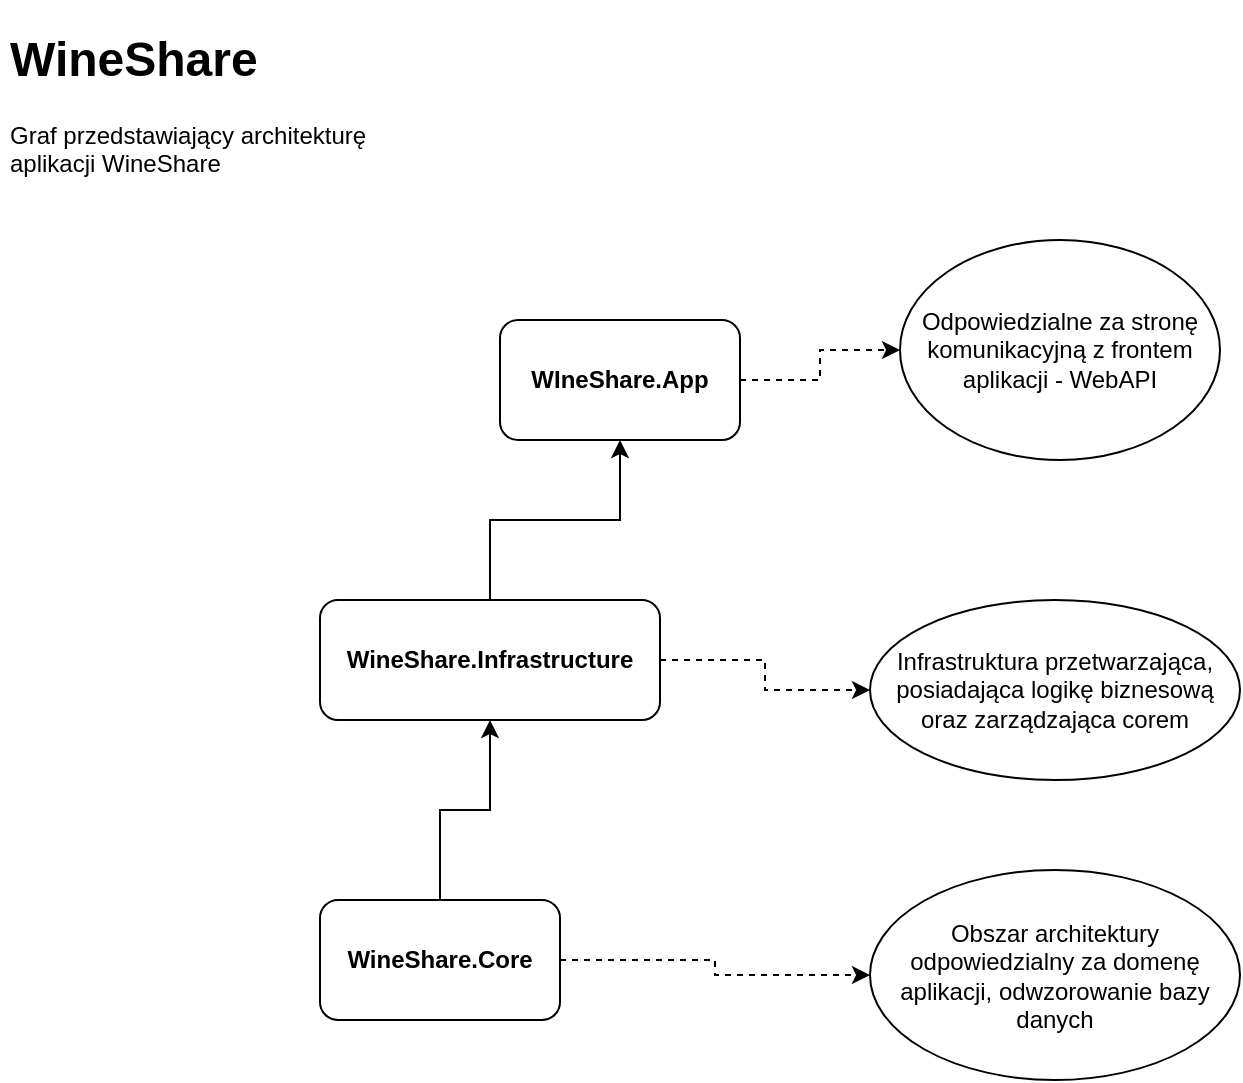<mxfile version="14.6.6"><diagram id="__8bHJef99AqYoWOUAOW" name="Page-1"><mxGraphModel dx="1422" dy="763" grid="1" gridSize="10" guides="1" tooltips="1" connect="1" arrows="1" fold="1" page="1" pageScale="1" pageWidth="827" pageHeight="1169" math="0" shadow="0"><root><mxCell id="0"/><mxCell id="1" parent="0"/><mxCell id="seESX2ntwVDuEkXpRpc1-1" value="&lt;h1&gt;WineShare&lt;/h1&gt;&lt;p&gt;Graf przedstawiający architekturę aplikacji WineShare&lt;br&gt;&lt;/p&gt;" style="text;html=1;strokeColor=none;fillColor=none;spacing=5;spacingTop=-20;whiteSpace=wrap;overflow=hidden;rounded=0;" vertex="1" parent="1"><mxGeometry x="10" y="10" width="190" height="120" as="geometry"/></mxCell><mxCell id="seESX2ntwVDuEkXpRpc1-5" value="" style="edgeStyle=orthogonalEdgeStyle;rounded=0;orthogonalLoop=1;jettySize=auto;html=1;dashed=1;" edge="1" parent="1" source="seESX2ntwVDuEkXpRpc1-2" target="seESX2ntwVDuEkXpRpc1-4"><mxGeometry relative="1" as="geometry"/></mxCell><mxCell id="seESX2ntwVDuEkXpRpc1-2" value="&lt;b&gt;WIneShare.App&lt;/b&gt;" style="rounded=1;whiteSpace=wrap;html=1;" vertex="1" parent="1"><mxGeometry x="260" y="160" width="120" height="60" as="geometry"/></mxCell><mxCell id="seESX2ntwVDuEkXpRpc1-4" value="Odpowiedzialne za stronę komunikacyjną z frontem aplikacji - WebAPI" style="ellipse;whiteSpace=wrap;html=1;rounded=1;" vertex="1" parent="1"><mxGeometry x="460" y="120" width="160" height="110" as="geometry"/></mxCell><mxCell id="seESX2ntwVDuEkXpRpc1-8" value="" style="edgeStyle=orthogonalEdgeStyle;rounded=0;orthogonalLoop=1;jettySize=auto;html=1;" edge="1" parent="1" source="seESX2ntwVDuEkXpRpc1-6" target="seESX2ntwVDuEkXpRpc1-2"><mxGeometry relative="1" as="geometry"/></mxCell><mxCell id="seESX2ntwVDuEkXpRpc1-10" value="" style="edgeStyle=orthogonalEdgeStyle;rounded=0;orthogonalLoop=1;jettySize=auto;html=1;dashed=1;" edge="1" parent="1" source="seESX2ntwVDuEkXpRpc1-6" target="seESX2ntwVDuEkXpRpc1-9"><mxGeometry relative="1" as="geometry"/></mxCell><mxCell id="seESX2ntwVDuEkXpRpc1-6" value="&lt;div&gt;&lt;b&gt;WineShare.Infrastructure&lt;/b&gt;&lt;/div&gt;" style="whiteSpace=wrap;html=1;rounded=1;" vertex="1" parent="1"><mxGeometry x="170" y="300" width="170" height="60" as="geometry"/></mxCell><mxCell id="seESX2ntwVDuEkXpRpc1-9" value="Infrastruktura przetwarzająca, posiadająca logikę biznesową oraz zarządzająca corem" style="ellipse;whiteSpace=wrap;html=1;rounded=1;" vertex="1" parent="1"><mxGeometry x="445" y="300" width="185" height="90" as="geometry"/></mxCell><mxCell id="seESX2ntwVDuEkXpRpc1-15" value="" style="edgeStyle=orthogonalEdgeStyle;rounded=0;orthogonalLoop=1;jettySize=auto;html=1;" edge="1" parent="1" source="seESX2ntwVDuEkXpRpc1-14" target="seESX2ntwVDuEkXpRpc1-6"><mxGeometry relative="1" as="geometry"/></mxCell><mxCell id="seESX2ntwVDuEkXpRpc1-17" value="" style="edgeStyle=orthogonalEdgeStyle;rounded=0;orthogonalLoop=1;jettySize=auto;html=1;dashed=1;" edge="1" parent="1" source="seESX2ntwVDuEkXpRpc1-14" target="seESX2ntwVDuEkXpRpc1-16"><mxGeometry relative="1" as="geometry"/></mxCell><mxCell id="seESX2ntwVDuEkXpRpc1-14" value="&lt;b&gt;WineShare.Core&lt;/b&gt;" style="rounded=1;whiteSpace=wrap;html=1;" vertex="1" parent="1"><mxGeometry x="170" y="450" width="120" height="60" as="geometry"/></mxCell><mxCell id="seESX2ntwVDuEkXpRpc1-16" value="Obszar architektury odpowiedzialny za domenę aplikacji, odwzorowanie bazy danych" style="ellipse;whiteSpace=wrap;html=1;rounded=1;" vertex="1" parent="1"><mxGeometry x="445" y="435" width="185" height="105" as="geometry"/></mxCell></root></mxGraphModel></diagram></mxfile>
